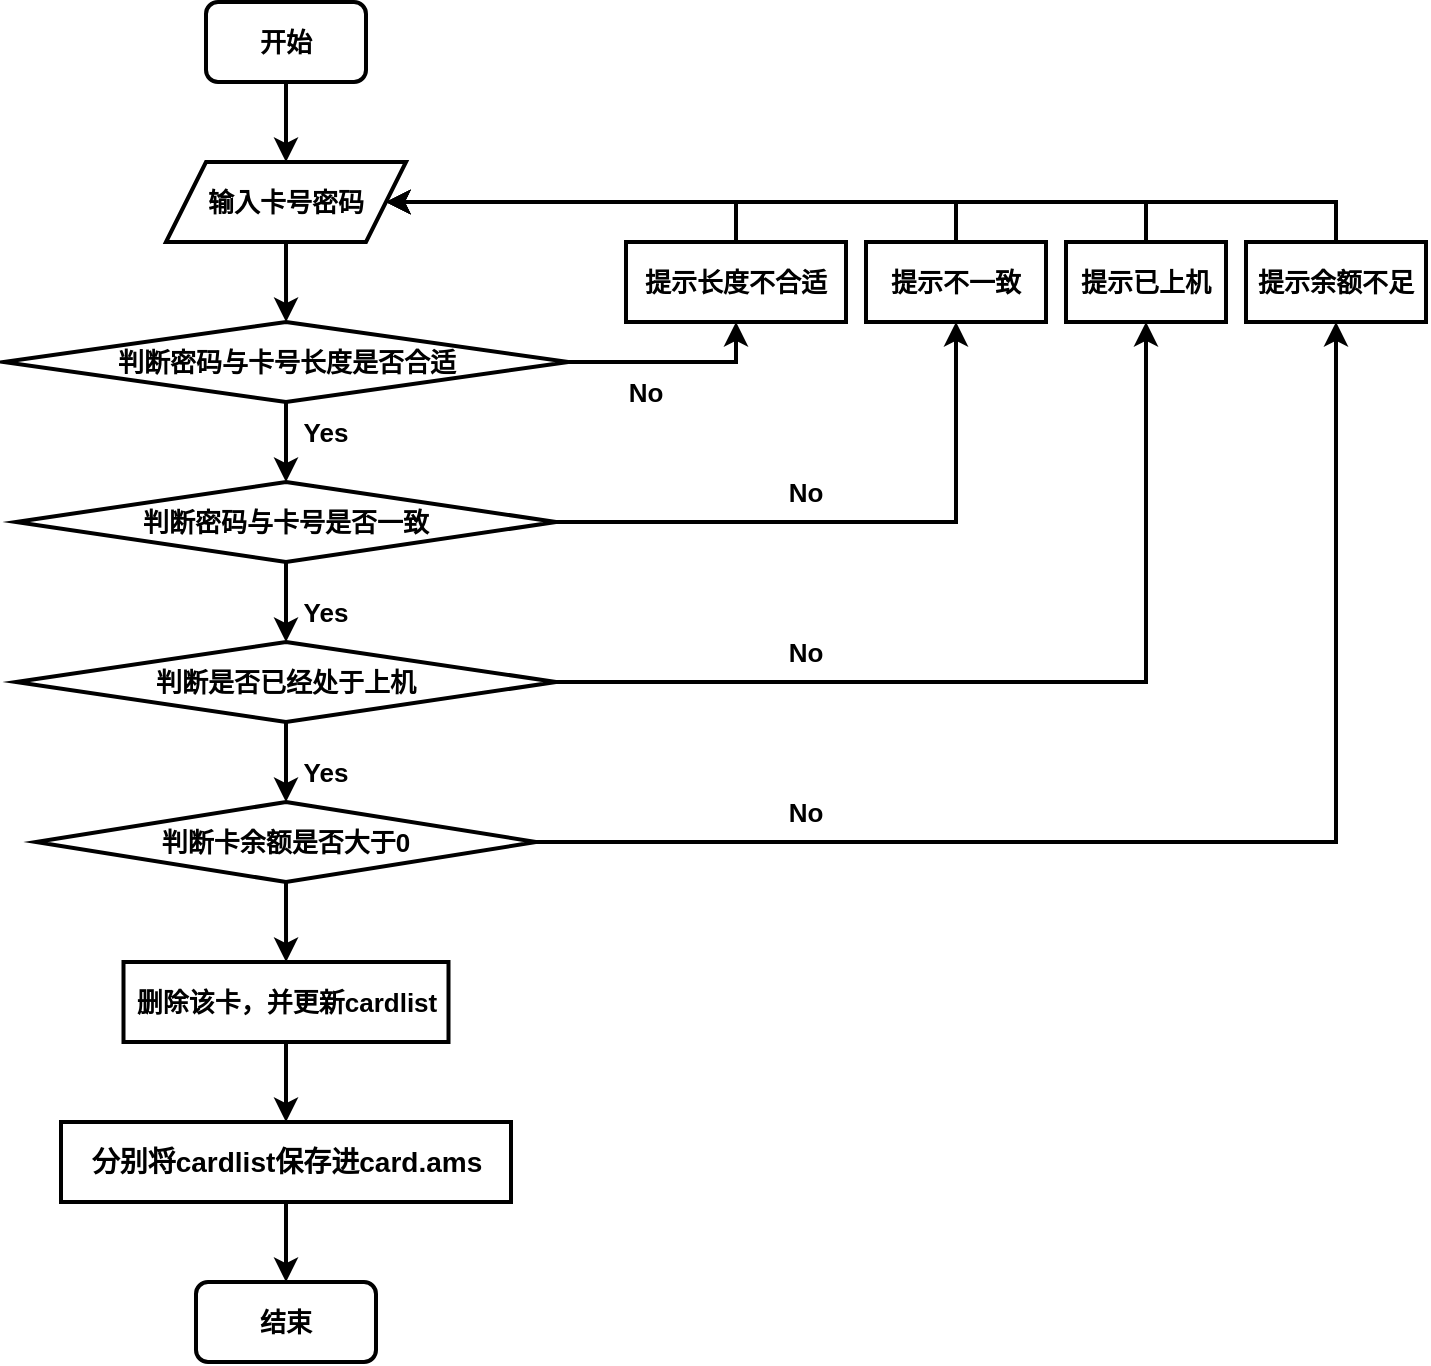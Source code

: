 <mxfile version="20.8.16" type="device"><diagram name="第 1 页" id="I4NUUmQhDeR0pMlMnOkA"><mxGraphModel dx="940" dy="702" grid="1" gridSize="10" guides="1" tooltips="1" connect="1" arrows="1" fold="1" page="1" pageScale="1" pageWidth="827" pageHeight="1169" math="0" shadow="0"><root><mxCell id="0"/><mxCell id="1" parent="0"/><mxCell id="81fMrgqGEcB7R38a3Gvt-6" style="edgeStyle=orthogonalEdgeStyle;rounded=0;orthogonalLoop=1;jettySize=auto;html=1;exitX=0.5;exitY=1;exitDx=0;exitDy=0;fontSize=13;strokeWidth=2;" parent="1" source="81fMrgqGEcB7R38a3Gvt-1" target="81fMrgqGEcB7R38a3Gvt-3" edge="1"><mxGeometry relative="1" as="geometry"/></mxCell><mxCell id="81fMrgqGEcB7R38a3Gvt-1" value="&lt;b&gt;&lt;font style=&quot;font-size: 13px;&quot;&gt;开始&lt;/font&gt;&lt;/b&gt;" style="rounded=1;whiteSpace=wrap;html=1;strokeWidth=2;" parent="1" vertex="1"><mxGeometry x="280" y="40" width="80" height="40" as="geometry"/></mxCell><mxCell id="81fMrgqGEcB7R38a3Gvt-7" style="edgeStyle=orthogonalEdgeStyle;rounded=0;orthogonalLoop=1;jettySize=auto;html=1;exitX=0.5;exitY=1;exitDx=0;exitDy=0;strokeWidth=2;fontSize=13;" parent="1" source="81fMrgqGEcB7R38a3Gvt-3" target="81fMrgqGEcB7R38a3Gvt-4" edge="1"><mxGeometry relative="1" as="geometry"/></mxCell><mxCell id="81fMrgqGEcB7R38a3Gvt-3" value="&lt;b&gt;输入卡号密码&lt;/b&gt;" style="shape=parallelogram;perimeter=parallelogramPerimeter;whiteSpace=wrap;html=1;fixedSize=1;strokeWidth=2;fontSize=13;" parent="1" vertex="1"><mxGeometry x="260" y="120" width="120" height="40" as="geometry"/></mxCell><mxCell id="81fMrgqGEcB7R38a3Gvt-8" style="edgeStyle=orthogonalEdgeStyle;rounded=0;orthogonalLoop=1;jettySize=auto;html=1;exitX=0.5;exitY=1;exitDx=0;exitDy=0;strokeWidth=2;fontSize=13;" parent="1" source="81fMrgqGEcB7R38a3Gvt-4" target="81fMrgqGEcB7R38a3Gvt-5" edge="1"><mxGeometry relative="1" as="geometry"/></mxCell><mxCell id="81fMrgqGEcB7R38a3Gvt-19" style="edgeStyle=orthogonalEdgeStyle;rounded=0;orthogonalLoop=1;jettySize=auto;html=1;exitX=1;exitY=0.5;exitDx=0;exitDy=0;entryX=0.5;entryY=1;entryDx=0;entryDy=0;strokeWidth=2;fontSize=13;" parent="1" source="81fMrgqGEcB7R38a3Gvt-4" target="81fMrgqGEcB7R38a3Gvt-18" edge="1"><mxGeometry relative="1" as="geometry"/></mxCell><mxCell id="81fMrgqGEcB7R38a3Gvt-4" value="&lt;b&gt;判断密码与卡号长度是否合适&lt;/b&gt;" style="rhombus;whiteSpace=wrap;html=1;strokeWidth=2;fontSize=13;" parent="1" vertex="1"><mxGeometry x="178.75" y="200" width="282.5" height="40" as="geometry"/></mxCell><mxCell id="81fMrgqGEcB7R38a3Gvt-10" style="edgeStyle=orthogonalEdgeStyle;rounded=0;orthogonalLoop=1;jettySize=auto;html=1;exitX=0.5;exitY=1;exitDx=0;exitDy=0;strokeWidth=2;fontSize=13;" parent="1" source="81fMrgqGEcB7R38a3Gvt-5" target="81fMrgqGEcB7R38a3Gvt-9" edge="1"><mxGeometry relative="1" as="geometry"/></mxCell><mxCell id="81fMrgqGEcB7R38a3Gvt-29" style="edgeStyle=orthogonalEdgeStyle;rounded=0;orthogonalLoop=1;jettySize=auto;html=1;exitX=1;exitY=0.5;exitDx=0;exitDy=0;entryX=0.5;entryY=1;entryDx=0;entryDy=0;strokeWidth=2;fontSize=13;" parent="1" source="81fMrgqGEcB7R38a3Gvt-5" target="81fMrgqGEcB7R38a3Gvt-25" edge="1"><mxGeometry relative="1" as="geometry"/></mxCell><mxCell id="81fMrgqGEcB7R38a3Gvt-5" value="&lt;b&gt;判断密码与卡号是否一致&lt;/b&gt;" style="rhombus;whiteSpace=wrap;html=1;strokeWidth=2;fontSize=13;" parent="1" vertex="1"><mxGeometry x="185" y="280" width="270" height="40" as="geometry"/></mxCell><mxCell id="81fMrgqGEcB7R38a3Gvt-13" style="edgeStyle=orthogonalEdgeStyle;rounded=0;orthogonalLoop=1;jettySize=auto;html=1;exitX=0.5;exitY=1;exitDx=0;exitDy=0;strokeWidth=2;fontSize=13;" parent="1" source="81fMrgqGEcB7R38a3Gvt-9" target="81fMrgqGEcB7R38a3Gvt-12" edge="1"><mxGeometry relative="1" as="geometry"/></mxCell><mxCell id="81fMrgqGEcB7R38a3Gvt-30" style="edgeStyle=orthogonalEdgeStyle;rounded=0;orthogonalLoop=1;jettySize=auto;html=1;exitX=1;exitY=0.5;exitDx=0;exitDy=0;strokeWidth=2;fontSize=13;" parent="1" source="81fMrgqGEcB7R38a3Gvt-9" target="81fMrgqGEcB7R38a3Gvt-28" edge="1"><mxGeometry relative="1" as="geometry"/></mxCell><mxCell id="81fMrgqGEcB7R38a3Gvt-9" value="&lt;b&gt;判断是否已经处于上机&lt;/b&gt;" style="rhombus;whiteSpace=wrap;html=1;strokeWidth=2;fontSize=13;" parent="1" vertex="1"><mxGeometry x="185" y="360" width="270" height="40" as="geometry"/></mxCell><mxCell id="dHNMQD1n1eL9gpjvlRC3-2" style="edgeStyle=orthogonalEdgeStyle;rounded=0;orthogonalLoop=1;jettySize=auto;html=1;exitX=0.5;exitY=1;exitDx=0;exitDy=0;fontSize=14;strokeWidth=2;" parent="1" source="81fMrgqGEcB7R38a3Gvt-11" target="dHNMQD1n1eL9gpjvlRC3-1" edge="1"><mxGeometry relative="1" as="geometry"/></mxCell><mxCell id="81fMrgqGEcB7R38a3Gvt-11" value="&lt;b&gt;删除该卡，并更新cardlist&lt;/b&gt;" style="rounded=0;whiteSpace=wrap;html=1;strokeWidth=2;fontSize=13;" parent="1" vertex="1"><mxGeometry x="238.75" y="520" width="162.5" height="40" as="geometry"/></mxCell><mxCell id="81fMrgqGEcB7R38a3Gvt-14" style="edgeStyle=orthogonalEdgeStyle;rounded=0;orthogonalLoop=1;jettySize=auto;html=1;exitX=0.5;exitY=1;exitDx=0;exitDy=0;strokeWidth=2;fontSize=13;" parent="1" source="81fMrgqGEcB7R38a3Gvt-12" target="81fMrgqGEcB7R38a3Gvt-11" edge="1"><mxGeometry relative="1" as="geometry"/></mxCell><mxCell id="81fMrgqGEcB7R38a3Gvt-32" style="edgeStyle=orthogonalEdgeStyle;rounded=0;orthogonalLoop=1;jettySize=auto;html=1;exitX=1;exitY=0.5;exitDx=0;exitDy=0;entryX=0.5;entryY=1;entryDx=0;entryDy=0;strokeWidth=2;fontSize=13;" parent="1" source="81fMrgqGEcB7R38a3Gvt-12" target="81fMrgqGEcB7R38a3Gvt-31" edge="1"><mxGeometry relative="1" as="geometry"/></mxCell><mxCell id="81fMrgqGEcB7R38a3Gvt-12" value="&lt;b&gt;判断卡余额是否大于0&lt;/b&gt;" style="rhombus;whiteSpace=wrap;html=1;strokeWidth=2;fontSize=13;" parent="1" vertex="1"><mxGeometry x="195" y="440" width="250" height="40" as="geometry"/></mxCell><mxCell id="81fMrgqGEcB7R38a3Gvt-15" value="&lt;b&gt;结束&lt;/b&gt;" style="rounded=1;whiteSpace=wrap;html=1;strokeWidth=2;fontSize=13;" parent="1" vertex="1"><mxGeometry x="275" y="680" width="90" height="40" as="geometry"/></mxCell><mxCell id="81fMrgqGEcB7R38a3Gvt-20" style="edgeStyle=orthogonalEdgeStyle;rounded=0;orthogonalLoop=1;jettySize=auto;html=1;exitX=0.5;exitY=0;exitDx=0;exitDy=0;strokeWidth=2;fontSize=13;" parent="1" source="81fMrgqGEcB7R38a3Gvt-18" target="81fMrgqGEcB7R38a3Gvt-3" edge="1"><mxGeometry relative="1" as="geometry"/></mxCell><mxCell id="81fMrgqGEcB7R38a3Gvt-18" value="&lt;b&gt;提示长度不合适&lt;/b&gt;" style="rounded=0;whiteSpace=wrap;html=1;strokeWidth=2;fontSize=13;" parent="1" vertex="1"><mxGeometry x="490" y="160" width="110" height="40" as="geometry"/></mxCell><mxCell id="81fMrgqGEcB7R38a3Gvt-27" style="edgeStyle=orthogonalEdgeStyle;rounded=0;orthogonalLoop=1;jettySize=auto;html=1;exitX=0.5;exitY=0;exitDx=0;exitDy=0;entryX=1;entryY=0.5;entryDx=0;entryDy=0;strokeWidth=2;fontSize=13;" parent="1" source="81fMrgqGEcB7R38a3Gvt-25" target="81fMrgqGEcB7R38a3Gvt-3" edge="1"><mxGeometry relative="1" as="geometry"/></mxCell><mxCell id="81fMrgqGEcB7R38a3Gvt-25" value="&lt;b&gt;提示不一致&lt;/b&gt;" style="rounded=0;whiteSpace=wrap;html=1;strokeWidth=2;fontSize=13;" parent="1" vertex="1"><mxGeometry x="610" y="160" width="90" height="40" as="geometry"/></mxCell><mxCell id="81fMrgqGEcB7R38a3Gvt-33" style="edgeStyle=orthogonalEdgeStyle;rounded=0;orthogonalLoop=1;jettySize=auto;html=1;exitX=0.5;exitY=0;exitDx=0;exitDy=0;entryX=1;entryY=0.5;entryDx=0;entryDy=0;strokeWidth=2;fontSize=13;" parent="1" source="81fMrgqGEcB7R38a3Gvt-28" target="81fMrgqGEcB7R38a3Gvt-3" edge="1"><mxGeometry relative="1" as="geometry"/></mxCell><mxCell id="81fMrgqGEcB7R38a3Gvt-28" value="&lt;b&gt;提示已上机&lt;/b&gt;" style="rounded=0;whiteSpace=wrap;html=1;strokeWidth=2;fontSize=13;" parent="1" vertex="1"><mxGeometry x="710" y="160" width="80" height="40" as="geometry"/></mxCell><mxCell id="81fMrgqGEcB7R38a3Gvt-34" style="edgeStyle=orthogonalEdgeStyle;rounded=0;orthogonalLoop=1;jettySize=auto;html=1;exitX=0.5;exitY=0;exitDx=0;exitDy=0;strokeWidth=2;fontSize=13;" parent="1" source="81fMrgqGEcB7R38a3Gvt-31" target="81fMrgqGEcB7R38a3Gvt-3" edge="1"><mxGeometry relative="1" as="geometry"/></mxCell><mxCell id="81fMrgqGEcB7R38a3Gvt-31" value="&lt;b&gt;提示余额不足&lt;/b&gt;" style="rounded=0;whiteSpace=wrap;html=1;strokeWidth=2;fontSize=13;" parent="1" vertex="1"><mxGeometry x="800" y="160" width="90" height="40" as="geometry"/></mxCell><mxCell id="81fMrgqGEcB7R38a3Gvt-37" value="&lt;b&gt;Yes&lt;/b&gt;" style="text;html=1;strokeColor=none;fillColor=none;align=center;verticalAlign=middle;whiteSpace=wrap;rounded=0;fontSize=13;" parent="1" vertex="1"><mxGeometry x="310" y="410" width="60" height="30" as="geometry"/></mxCell><mxCell id="81fMrgqGEcB7R38a3Gvt-38" value="&lt;b&gt;Yes&lt;/b&gt;" style="text;html=1;strokeColor=none;fillColor=none;align=center;verticalAlign=middle;whiteSpace=wrap;rounded=0;fontSize=13;" parent="1" vertex="1"><mxGeometry x="310" y="330" width="60" height="30" as="geometry"/></mxCell><mxCell id="81fMrgqGEcB7R38a3Gvt-41" value="&lt;b&gt;Yes&lt;/b&gt;" style="text;html=1;strokeColor=none;fillColor=none;align=center;verticalAlign=middle;whiteSpace=wrap;rounded=0;fontSize=13;" parent="1" vertex="1"><mxGeometry x="310" y="240" width="60" height="30" as="geometry"/></mxCell><mxCell id="81fMrgqGEcB7R38a3Gvt-42" value="&lt;b&gt;No&lt;/b&gt;" style="text;html=1;strokeColor=none;fillColor=none;align=center;verticalAlign=middle;whiteSpace=wrap;rounded=0;fontSize=13;" parent="1" vertex="1"><mxGeometry x="550" y="430" width="60" height="30" as="geometry"/></mxCell><mxCell id="81fMrgqGEcB7R38a3Gvt-43" value="&lt;b&gt;No&lt;/b&gt;" style="text;html=1;strokeColor=none;fillColor=none;align=center;verticalAlign=middle;whiteSpace=wrap;rounded=0;fontSize=13;" parent="1" vertex="1"><mxGeometry x="550" y="350" width="60" height="30" as="geometry"/></mxCell><mxCell id="81fMrgqGEcB7R38a3Gvt-45" value="&lt;b&gt;No&lt;/b&gt;" style="text;html=1;strokeColor=none;fillColor=none;align=center;verticalAlign=middle;whiteSpace=wrap;rounded=0;fontSize=13;" parent="1" vertex="1"><mxGeometry x="550" y="270" width="60" height="30" as="geometry"/></mxCell><mxCell id="81fMrgqGEcB7R38a3Gvt-47" value="&lt;b&gt;No&lt;/b&gt;" style="text;html=1;strokeColor=none;fillColor=none;align=center;verticalAlign=middle;whiteSpace=wrap;rounded=0;fontSize=13;" parent="1" vertex="1"><mxGeometry x="470" y="220" width="60" height="30" as="geometry"/></mxCell><mxCell id="dHNMQD1n1eL9gpjvlRC3-3" style="edgeStyle=orthogonalEdgeStyle;rounded=0;orthogonalLoop=1;jettySize=auto;html=1;exitX=0.5;exitY=1;exitDx=0;exitDy=0;strokeWidth=2;fontSize=14;" parent="1" source="dHNMQD1n1eL9gpjvlRC3-1" target="81fMrgqGEcB7R38a3Gvt-15" edge="1"><mxGeometry relative="1" as="geometry"/></mxCell><mxCell id="dHNMQD1n1eL9gpjvlRC3-1" value="&lt;b&gt;&lt;font style=&quot;font-size: 14px;&quot;&gt;分别将cardlist保存进card.ams&lt;/font&gt;&lt;/b&gt;" style="rounded=0;whiteSpace=wrap;html=1;strokeWidth=2;" parent="1" vertex="1"><mxGeometry x="207.5" y="600" width="225" height="40" as="geometry"/></mxCell></root></mxGraphModel></diagram></mxfile>